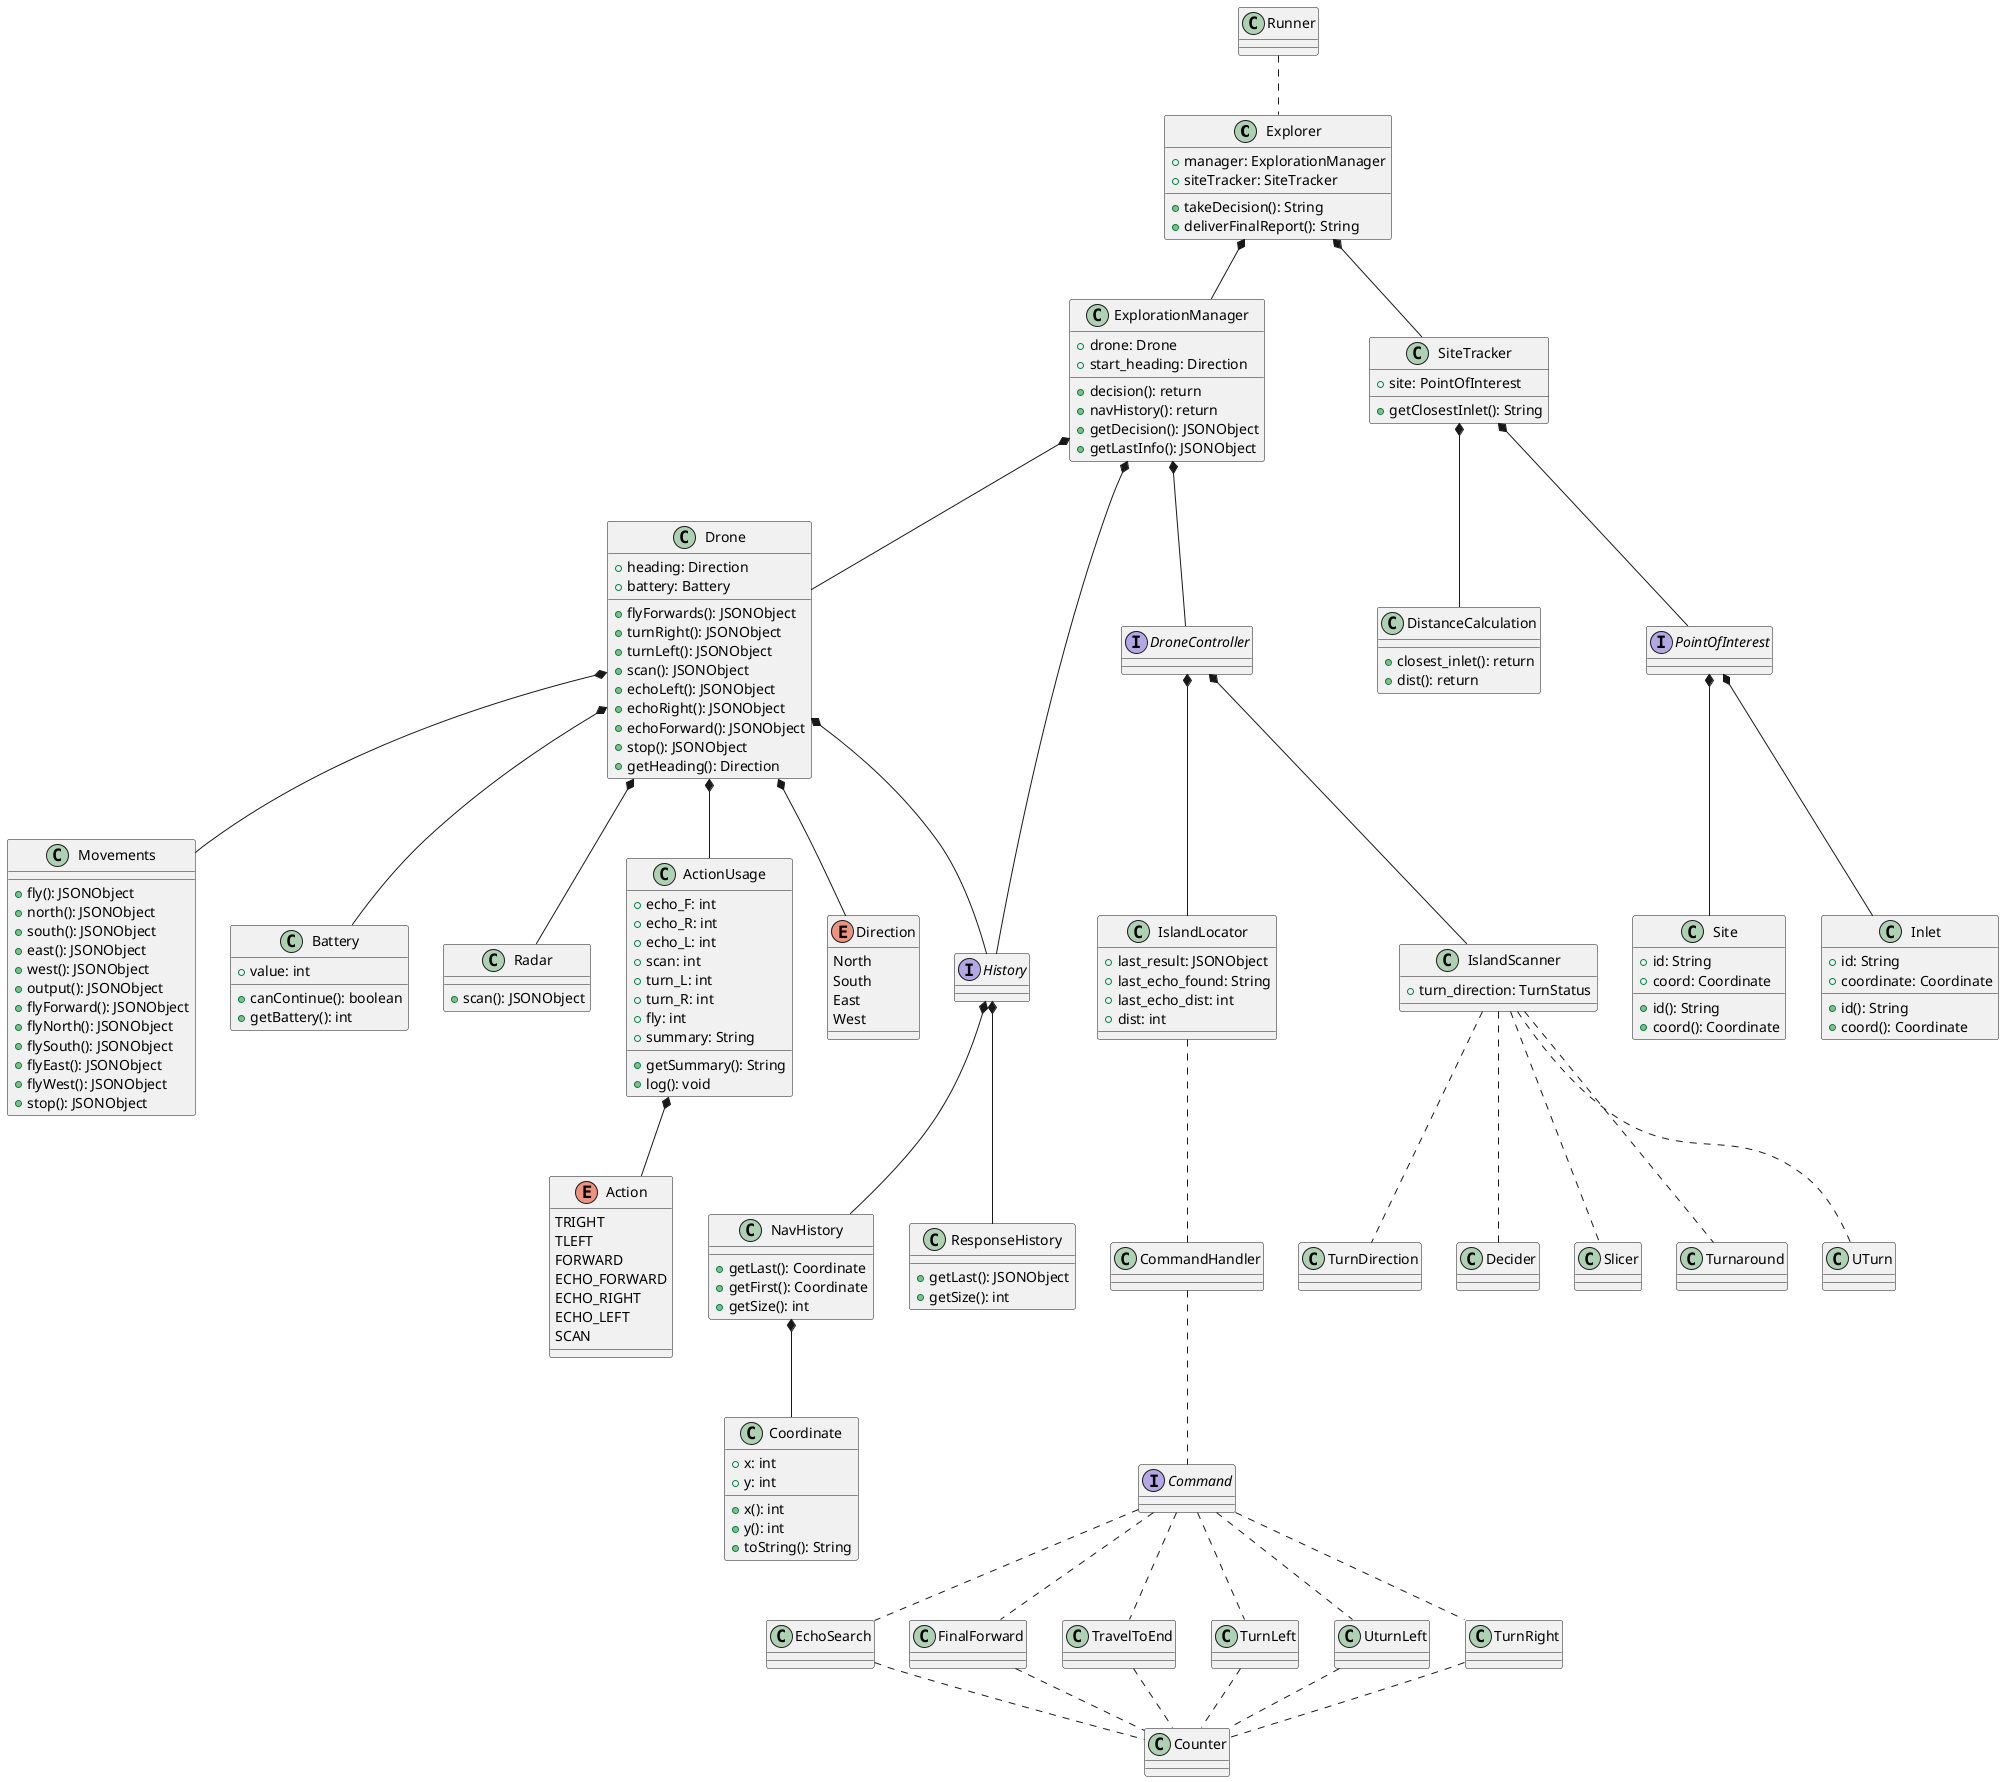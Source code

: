 @startuml
class Explorer {
  +manager: ExplorationManager
  +siteTracker: SiteTracker
  +takeDecision(): String
  +deliverFinalReport(): String
}

class ExplorationManager {
  +drone: Drone
  +start_heading: Direction
  +decision(): return
  +navHistory(): return
  +getDecision(): JSONObject
  +getLastInfo(): JSONObject
}

interface History {
}

interface DroneController {
}

interface PointOfInterest {
}

class ResponseHistory {
  +getLast(): JSONObject
  +getSize(): int
}

class IslandLocator {
  +last_result: JSONObject
  +last_echo_found: String
  +last_echo_dist: int
  +dist: int
}

class IslandScanner {
  +turn_direction: TurnStatus
}

class ActionUsage {
  +echo_F: int
  +echo_R: int
  +echo_L: int
  +scan: int
  +turn_L: int
  +turn_R: int
  +fly: int
  +summary: String
  +getSummary(): String
  +log(): void
}

class SiteTracker {
  +site: PointOfInterest
  +getClosestInlet(): String
}

class Site {
  +id: String
  +coord: Coordinate
  +id(): String
  +coord(): Coordinate
}

class Drone {
  +heading: Direction
  +battery: Battery
  +flyForwards(): JSONObject
  +turnRight(): JSONObject
  +turnLeft(): JSONObject
  +scan(): JSONObject
  +echoLeft(): JSONObject
  +echoRight(): JSONObject
  +echoForward(): JSONObject
  +stop(): JSONObject
  +getHeading(): Direction
}

enum Direction {
  North
  South
  East 
  West
}
class Inlet {
  +id: String
  +coordinate: Coordinate
  +id(): String
  +coord(): Coordinate
}
class Movements {
  +fly(): JSONObject
  +north(): JSONObject
  +south(): JSONObject
  +east(): JSONObject
  +west(): JSONObject
  +output(): JSONObject
  +flyForward(): JSONObject
  +flyNorth(): JSONObject
  +flySouth(): JSONObject
  +flyEast(): JSONObject
  +flyWest(): JSONObject
  +stop(): JSONObject
}
class NavHistory {
  +getLast(): Coordinate
  +getFirst(): Coordinate
  +getSize(): int
}
class Coordinate {
  +x: int
  +y: int
  +x(): int
  +y(): int
  +toString(): String
}
class DistanceCalculation {
  +closest_inlet(): return
  +dist(): return
}
class Battery {
  +value: int
  +canContinue(): boolean
  +getBattery(): int
}
class Radar {
  +scan(): JSONObject
}
enum Action {
  TRIGHT 
  TLEFT 
  FORWARD 
  ECHO_FORWARD 
  ECHO_RIGHT 
  ECHO_LEFT 
  SCAN
}

class Decider {}
class Slicer {}
class Turnaround {}
class UTurn{}
class Runner{}
class EchoSearch{}
class FinalForward{}
class TravelToEnd{}
interface Command{}
class TurnLeft{}
class UturnLeft{}
class TurnRight{}
class CommandHandler{}
class TurnDirection{}
class Counter{}

Explorer *-- ExplorationManager
ExplorationManager *-- DroneController
DroneController *-- IslandScanner
DroneController *-- IslandLocator
ExplorationManager *-- History
Explorer *-- SiteTracker
SiteTracker *-- PointOfInterest
SiteTracker *-- DistanceCalculation
PointOfInterest *-- Site
PointOfInterest *-- Inlet
History *-- ResponseHistory
History *-- NavHistory
ExplorationManager *-- Drone
Drone *-- ActionUsage
Drone *-- Direction
Drone *-- Movements
Drone *-- History
Drone *-- Battery
NavHistory *-- Coordinate
Drone *-- Radar
ActionUsage *-- Action
IslandScanner .. Decider
IslandScanner .. Slicer
IslandScanner .. Turnaround
IslandScanner .. UTurn
Runner .. Explorer
Command .. EchoSearch
Command .. FinalForward
Command .. TravelToEnd
Command .. TurnLeft
Command .. UturnLeft
Command .. TurnRight
IslandLocator .. CommandHandler
CommandHandler .. Command
IslandScanner .. TurnDirection
EchoSearch .. Counter
FinalForward .. Counter
TurnRight .. Counter
TravelToEnd .. Counter
TurnLeft .. Counter
UturnLeft .. Counter


@enduml
